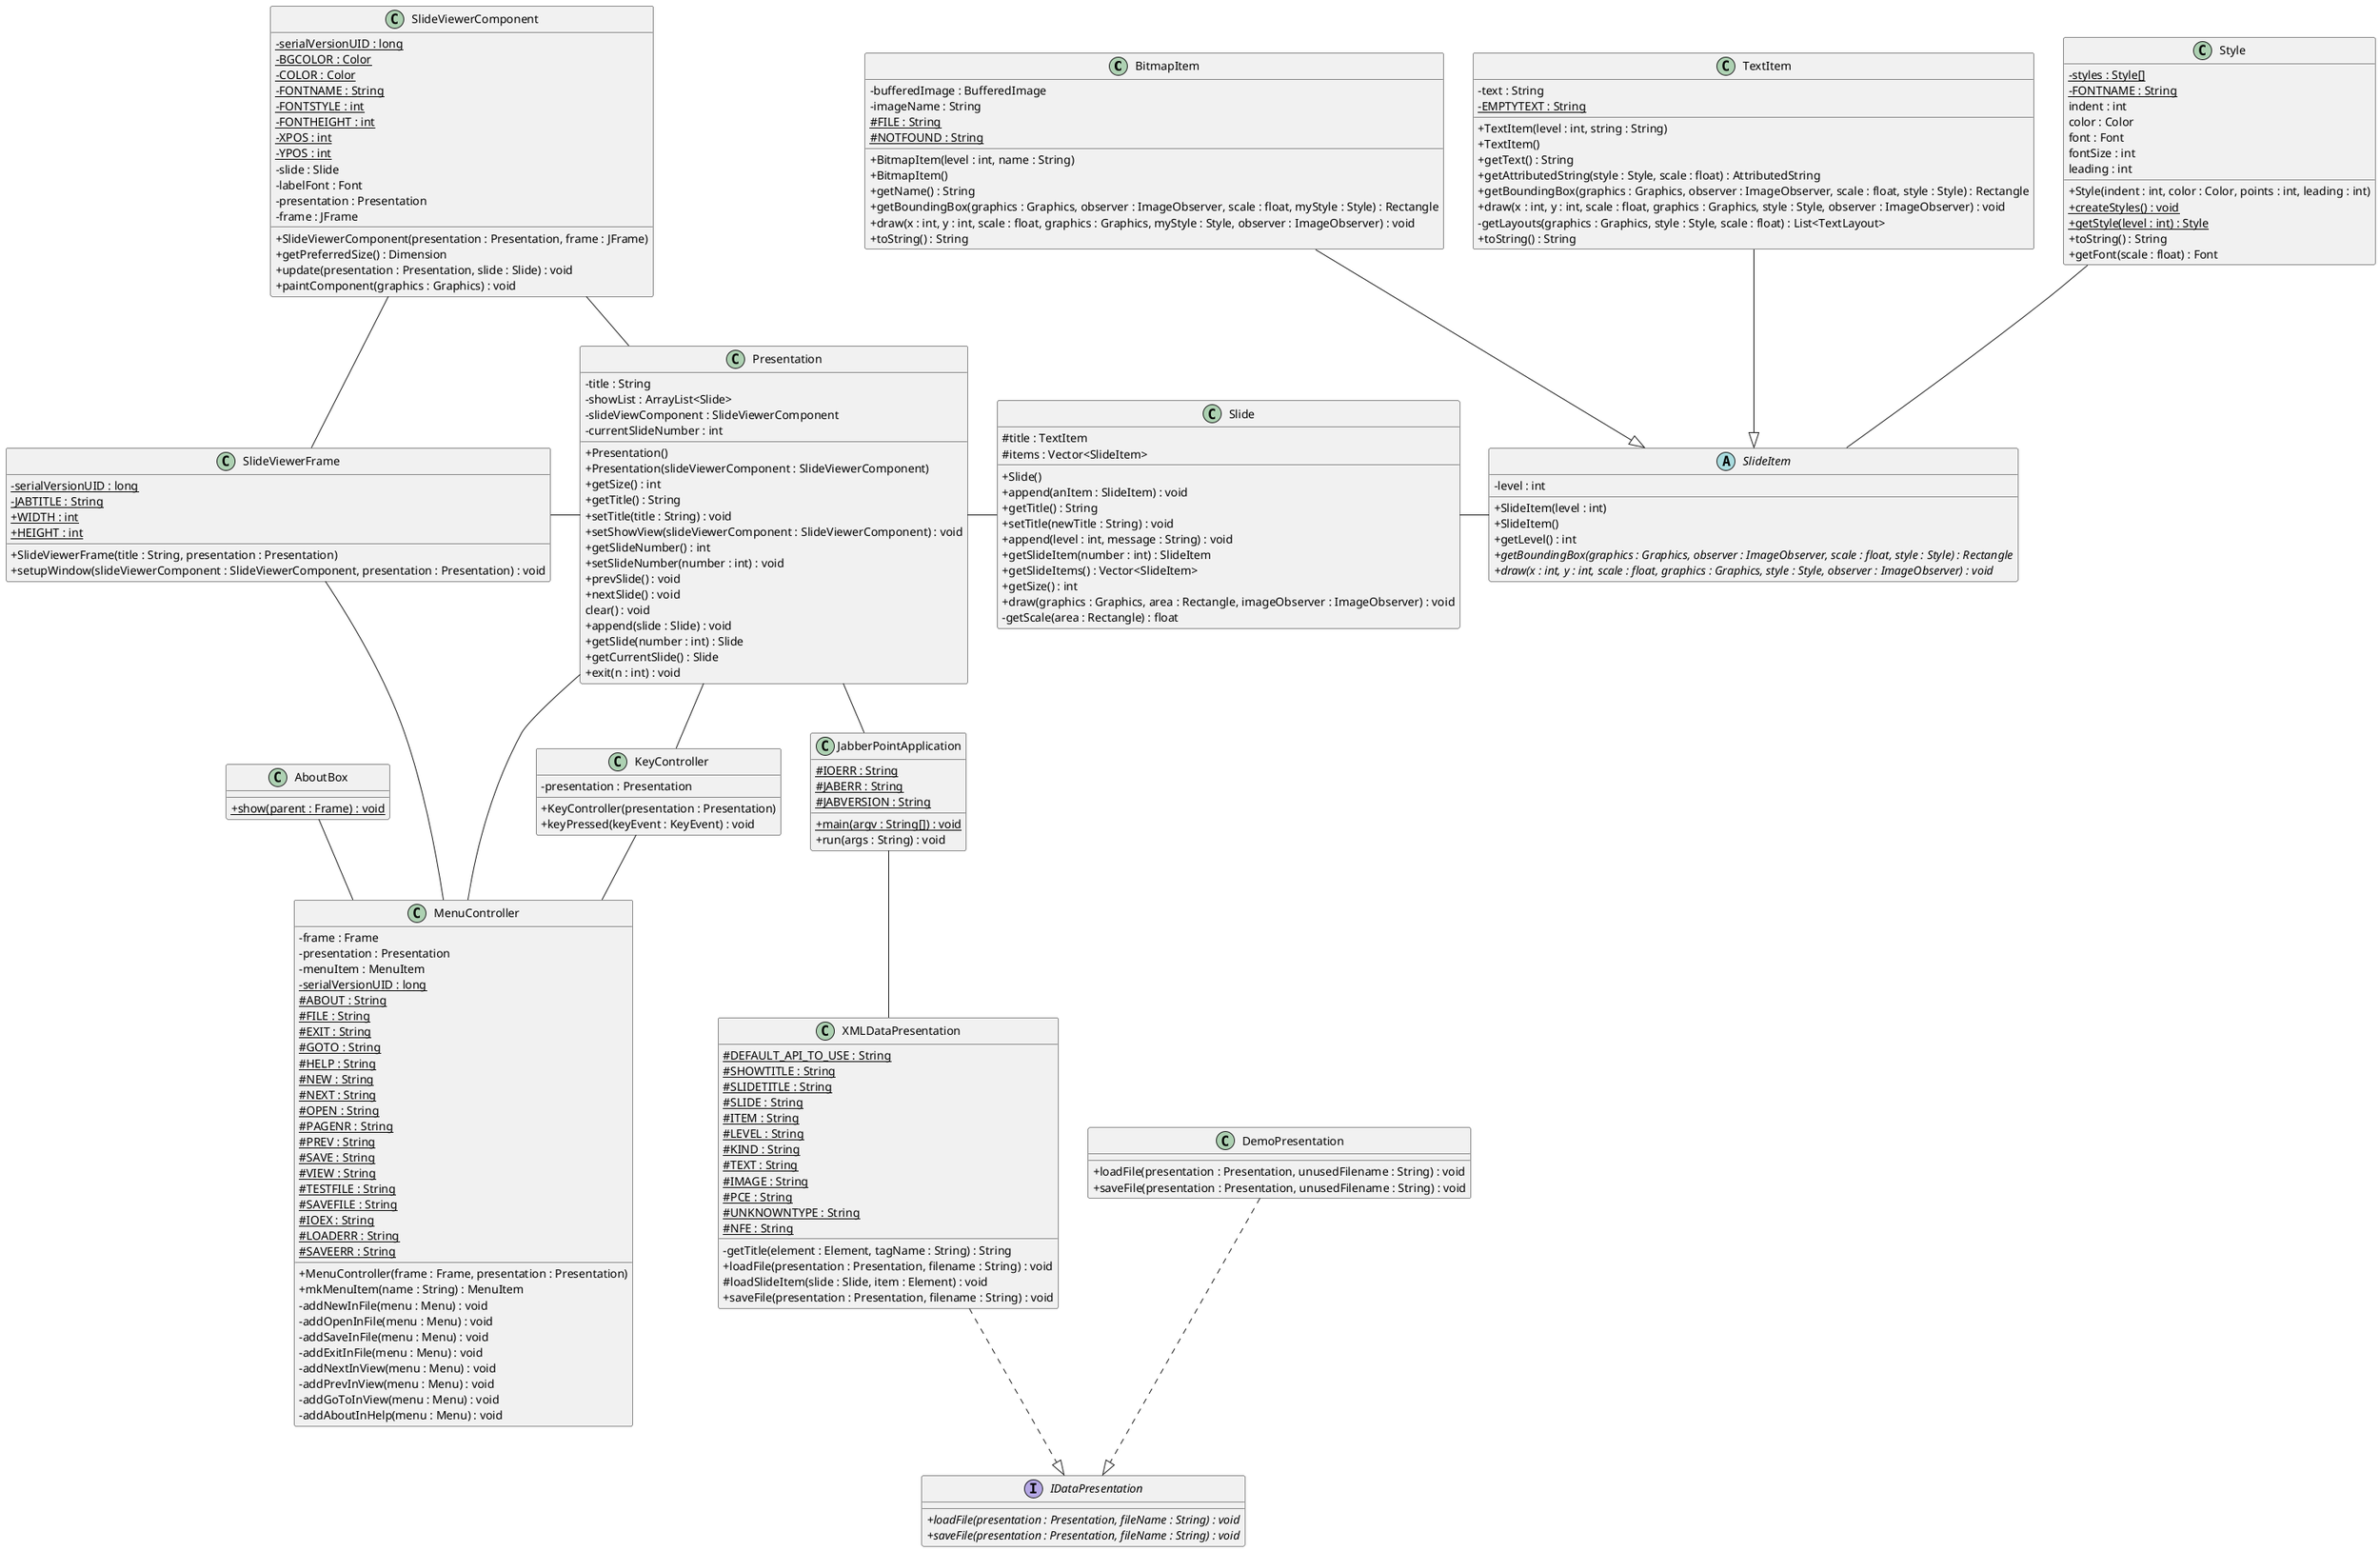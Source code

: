 @startuml diagramaDeClasses
skinparam classAttributeIconSize 0

class BitmapItem{
    - bufferedImage : BufferedImage
    - imageName : String
    # {static} FILE : String
    # {static} NOTFOUND : String
    + BitmapItem(level : int, name : String)
    + BitmapItem()
    + getName() : String
    + getBoundingBox(graphics : Graphics, observer : ImageObserver, scale : float, myStyle : Style) : Rectangle
    + draw(x : int, y : int, scale : float, graphics : Graphics, myStyle : Style, observer : ImageObserver) : void
    + toString() : String
}
BitmapItem --|> SlideItem

class SlideViewerComponent{
    - {static} serialVersionUID : long
    - {static} BGCOLOR : Color
    - {static} COLOR : Color
    - {static} FONTNAME : String
    - {static} FONTSTYLE : int
    - {static} FONTHEIGHT : int
    - {static} XPOS : int
    - {static} YPOS : int
    - slide : Slide
    - labelFont : Font
    - presentation : Presentation
    - frame : JFrame
    + SlideViewerComponent(presentation : Presentation, frame : JFrame)
    + getPreferredSize() : Dimension
    + update(presentation : Presentation, slide : Slide) : void
    + paintComponent(graphics : Graphics) : void
}

class Presentation{
    - title : String
    - showList : ArrayList<Slide>
    - slideViewComponent : SlideViewerComponent
    - currentSlideNumber : int
    + Presentation()
    + Presentation(slideViewerComponent : SlideViewerComponent)
    + getSize() : int
    + getTitle() : String
    + setTitle(title : String) : void
    + setShowView(slideViewerComponent : SlideViewerComponent) : void
    + getSlideNumber() : int
    + setSlideNumber(number : int) : void
    + prevSlide() : void
    + nextSlide() : void
    clear() : void
    + append(slide : Slide) : void
    + getSlide(number : int) : Slide
    + getCurrentSlide() : Slide
    + exit(n : int) : void
}

class SlideViewerFrame{
    - {static} serialVersionUID : long
    - {static} JABTITLE : String
    + {static} WIDTH : int
    + {static} HEIGHT : int
    + SlideViewerFrame(title : String, presentation : Presentation)
    + setupWindow(slideViewerComponent : SlideViewerComponent, presentation : Presentation) : void
}

class TextItem{
    - text : String
    - {static} EMPTYTEXT : String
    + TextItem(level : int, string : String)
    + TextItem()
    + getText() : String
    + getAttributedString(style : Style, scale : float) : AttributedString
    + getBoundingBox(graphics : Graphics, observer : ImageObserver, scale : float, style : Style) : Rectangle
    + draw(x : int, y : int, scale : float, graphics : Graphics, style : Style, observer : ImageObserver) : void
    - getLayouts(graphics : Graphics, style : Style, scale : float) : List<TextLayout>
    + toString() : String
}
TextItem --|> SlideItem

class Style{
    - {static} styles : Style[]
    - {static} FONTNAME : String
    indent : int
    color : Color
    font : Font
    fontSize : int
    leading : int
    + Style(indent : int, color : Color, points : int, leading : int)
    + {static} createStyles() : void
    + {static} getStyle(level : int) : Style
    + toString() : String
    + getFont(scale : float) : Font
}

class AboutBox{
    + {static} show(parent : Frame) : void
}

class Slide{
    # title : TextItem
    # items : Vector<SlideItem>
    + Slide()
    + append(anItem : SlideItem) : void
    + getTitle() : String
    + setTitle(newTitle : String) : void
    + append(level : int, message : String) : void
    + getSlideItem(number : int) : SlideItem
    + getSlideItems() : Vector<SlideItem>
    + getSize() : int
    + draw(graphics : Graphics, area : Rectangle, imageObserver : ImageObserver) : void
    - getScale(area : Rectangle) : float
}

class XMLDataPresentation{
    # {static} DEFAULT_API_TO_USE : String
    # {static} SHOWTITLE : String
    # {static} SLIDETITLE : String
    # {static} SLIDE : String
    # {static} ITEM : String
    # {static} LEVEL : String
    # {static} KIND : String
    # {static} TEXT : String
    # {static} IMAGE : String
    # {static} PCE : String
    # {static} UNKNOWNTYPE : String
    # {static} NFE : String
    - getTitle(element : Element, tagName : String) : String
    + loadFile(presentation : Presentation, filename : String) : void
    # loadSlideItem(slide : Slide, item : Element) : void
    + saveFile(presentation : Presentation, filename : String) : void
}
XMLDataPresentation .down.|> IDataPresentation


class MenuController{
    - frame : Frame
    - presentation : Presentation
    - menuItem : MenuItem
    - {static} serialVersionUID : long
    # {static} ABOUT : String
    # {static} FILE : String
    # {static} EXIT : String
    # {static} GOTO : String
    # {static} HELP : String
    # {static} NEW : String
    # {static} NEXT : String
    # {static} OPEN : String
    # {static} PAGENR : String
    # {static} PREV : String
    # {static} SAVE : String
    # {static} VIEW : String
    # {static} TESTFILE : String
    # {static} SAVEFILE : String
    # {static} IOEX : String
    # {static} LOADERR : String
    # {static} SAVEERR : String
    + MenuController(frame : Frame, presentation : Presentation)
    + mkMenuItem(name : String) : MenuItem
    - addNewInFile(menu : Menu) : void
    - addOpenInFile(menu : Menu) : void
    - addSaveInFile(menu : Menu) : void
    - addExitInFile(menu : Menu) : void
    - addNextInView(menu : Menu) : void
    - addPrevInView(menu : Menu) : void
    - addGoToInView(menu : Menu) : void
    - addAboutInHelp(menu : Menu) : void
}

class DemoPresentation{
    + loadFile(presentation : Presentation, unusedFilename : String) : void
    + saveFile(presentation : Presentation, unusedFilename : String) : void
}
DemoPresentation .down.|> IDataPresentation

abstract class SlideItem{
    - level : int
    + SlideItem(level : int)
    + SlideItem()
    + getLevel() : int
    + {abstract} getBoundingBox(graphics : Graphics, observer : ImageObserver, scale : float, style : Style) : Rectangle
    + {abstract} draw(x : int, y : int, scale : float, graphics : Graphics, style : Style, observer : ImageObserver) : void
}

class JabberPointApplication{
    # {static} IOERR : String
    # {static} JABERR : String
    # {static} JABVERSION : String
    + {static} main(argv : String[]) : void
    + run(args : String) : void
}


class KeyController{
    - presentation : Presentation
    + KeyController(presentation : Presentation)
    + keyPressed(keyEvent : KeyEvent) : void
}

interface IDataPresentation{
    + {abstract} loadFile(presentation : Presentation, fileName : String) : void
    + {abstract} saveFile(presentation : Presentation, fileName : String) : void
}

Presentation -left- SlideViewerFrame
Presentation -up- SlideViewerComponent
MenuController -left- Presentation
SlideViewerFrame -down- MenuController
SlideViewerComponent -down- SlideViewerFrame
Presentation -down- KeyController
Presentation -right- Slide
Presentation -down- JabberPointApplication
XMLDataPresentation -up- JabberPointApplication
Slide -right- SlideItem
Style -down- SlideItem
KeyController -down- MenuController
MenuController -up- AboutBox

@enduml